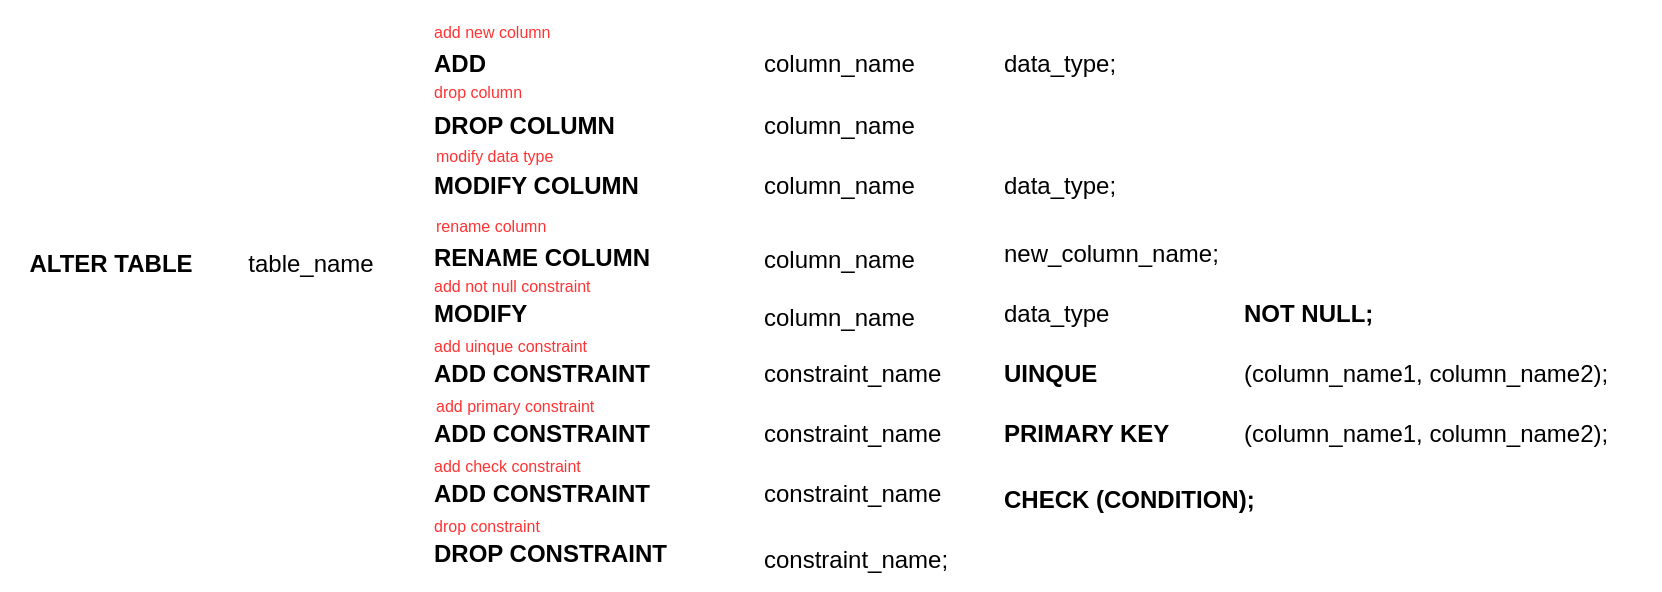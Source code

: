 <mxfile version="20.2.3" type="github">
  <diagram id="dC7NXSx_it3oJHQlv1fk" name="Page-1">
    <mxGraphModel dx="1038" dy="551" grid="1" gridSize="10" guides="1" tooltips="1" connect="1" arrows="1" fold="1" page="1" pageScale="1" pageWidth="850" pageHeight="1100" background="#FFFFFF" math="0" shadow="0">
      <root>
        <mxCell id="0" />
        <mxCell id="1" parent="0" />
        <mxCell id="bfCHgLprOgHbyDuz-wAr-1" value="&lt;b&gt;ALTER TABLE&lt;/b&gt;" style="text;html=1;align=center;verticalAlign=middle;resizable=0;points=[];autosize=1;strokeColor=none;fillColor=none;" parent="1" vertex="1">
          <mxGeometry x="20" y="165" width="110" height="30" as="geometry" />
        </mxCell>
        <mxCell id="bfCHgLprOgHbyDuz-wAr-3" value="table_name" style="text;html=1;align=center;verticalAlign=middle;resizable=0;points=[];autosize=1;strokeColor=none;fillColor=none;" parent="1" vertex="1">
          <mxGeometry x="130" y="165" width="90" height="30" as="geometry" />
        </mxCell>
        <mxCell id="bfCHgLprOgHbyDuz-wAr-4" value="&lt;b&gt;ADD&lt;/b&gt;" style="text;html=1;align=left;verticalAlign=middle;resizable=0;points=[];autosize=1;strokeColor=none;fillColor=none;" parent="1" vertex="1">
          <mxGeometry x="235" y="65" width="50" height="30" as="geometry" />
        </mxCell>
        <mxCell id="bfCHgLprOgHbyDuz-wAr-5" value="column_name" style="text;html=1;align=left;verticalAlign=middle;resizable=0;points=[];autosize=1;strokeColor=none;fillColor=none;" parent="1" vertex="1">
          <mxGeometry x="400" y="65" width="100" height="30" as="geometry" />
        </mxCell>
        <mxCell id="bfCHgLprOgHbyDuz-wAr-6" value="data_type;" style="text;html=1;align=left;verticalAlign=middle;resizable=0;points=[];autosize=1;strokeColor=none;fillColor=none;" parent="1" vertex="1">
          <mxGeometry x="520" y="65" width="80" height="30" as="geometry" />
        </mxCell>
        <mxCell id="bfCHgLprOgHbyDuz-wAr-7" value="&lt;b&gt;DROP COLUMN&lt;/b&gt;" style="text;html=1;align=left;verticalAlign=middle;resizable=0;points=[];autosize=1;strokeColor=none;fillColor=none;" parent="1" vertex="1">
          <mxGeometry x="235" y="96" width="110" height="30" as="geometry" />
        </mxCell>
        <mxCell id="bfCHgLprOgHbyDuz-wAr-8" value="column_name" style="text;html=1;align=left;verticalAlign=middle;resizable=0;points=[];autosize=1;strokeColor=none;fillColor=none;" parent="1" vertex="1">
          <mxGeometry x="400" y="96" width="100" height="30" as="geometry" />
        </mxCell>
        <mxCell id="bfCHgLprOgHbyDuz-wAr-10" value="&lt;b&gt;MODIFY COLUMN&lt;/b&gt;" style="text;html=1;align=left;verticalAlign=middle;resizable=0;points=[];autosize=1;strokeColor=none;fillColor=none;" parent="1" vertex="1">
          <mxGeometry x="235" y="126" width="130" height="30" as="geometry" />
        </mxCell>
        <mxCell id="bfCHgLprOgHbyDuz-wAr-11" value="column_name" style="text;html=1;align=left;verticalAlign=middle;resizable=0;points=[];autosize=1;strokeColor=none;fillColor=none;" parent="1" vertex="1">
          <mxGeometry x="400" y="126" width="100" height="30" as="geometry" />
        </mxCell>
        <mxCell id="bfCHgLprOgHbyDuz-wAr-12" value="data_type;" style="text;html=1;align=left;verticalAlign=middle;resizable=0;points=[];autosize=1;strokeColor=none;fillColor=none;" parent="1" vertex="1">
          <mxGeometry x="520" y="126" width="80" height="30" as="geometry" />
        </mxCell>
        <mxCell id="bfCHgLprOgHbyDuz-wAr-13" value="&lt;b&gt;MODIFY&lt;/b&gt;" style="text;html=1;align=left;verticalAlign=middle;resizable=0;points=[];autosize=1;strokeColor=none;fillColor=none;horizontal=1;" parent="1" vertex="1">
          <mxGeometry x="235" y="190" width="70" height="30" as="geometry" />
        </mxCell>
        <mxCell id="bfCHgLprOgHbyDuz-wAr-14" value="column_name" style="text;html=1;align=left;verticalAlign=middle;resizable=0;points=[];autosize=1;strokeColor=none;fillColor=none;horizontal=1;" parent="1" vertex="1">
          <mxGeometry x="400" y="192" width="100" height="30" as="geometry" />
        </mxCell>
        <mxCell id="bfCHgLprOgHbyDuz-wAr-15" value="data_type" style="text;html=1;align=left;verticalAlign=middle;resizable=0;points=[];autosize=1;strokeColor=none;fillColor=none;" parent="1" vertex="1">
          <mxGeometry x="520" y="190" width="80" height="30" as="geometry" />
        </mxCell>
        <mxCell id="bfCHgLprOgHbyDuz-wAr-16" value="&lt;b&gt;NOT NULL;&lt;/b&gt;" style="text;html=1;align=left;verticalAlign=middle;resizable=0;points=[];autosize=1;strokeColor=none;fillColor=none;" parent="1" vertex="1">
          <mxGeometry x="640" y="190" width="90" height="30" as="geometry" />
        </mxCell>
        <mxCell id="bfCHgLprOgHbyDuz-wAr-17" value="&lt;b&gt;ADD CONSTRAINT&lt;/b&gt;" style="text;html=1;align=left;verticalAlign=middle;resizable=0;points=[];autosize=1;strokeColor=none;fillColor=none;" parent="1" vertex="1">
          <mxGeometry x="235" y="220" width="130" height="30" as="geometry" />
        </mxCell>
        <mxCell id="bfCHgLprOgHbyDuz-wAr-18" value="(column_name1, column_name2);" style="text;html=1;align=left;verticalAlign=middle;resizable=0;points=[];autosize=1;strokeColor=none;fillColor=none;" parent="1" vertex="1">
          <mxGeometry x="640" y="220" width="210" height="30" as="geometry" />
        </mxCell>
        <mxCell id="bfCHgLprOgHbyDuz-wAr-21" value="constraint_name" style="text;html=1;align=left;verticalAlign=middle;resizable=0;points=[];autosize=1;strokeColor=none;fillColor=none;" parent="1" vertex="1">
          <mxGeometry x="400" y="220" width="110" height="30" as="geometry" />
        </mxCell>
        <mxCell id="bfCHgLprOgHbyDuz-wAr-22" value="&lt;b&gt;UINQUE&lt;/b&gt;" style="text;html=1;align=left;verticalAlign=middle;resizable=0;points=[];autosize=1;strokeColor=none;fillColor=none;" parent="1" vertex="1">
          <mxGeometry x="520" y="220" width="70" height="30" as="geometry" />
        </mxCell>
        <mxCell id="bfCHgLprOgHbyDuz-wAr-23" value="&lt;b&gt;ADD CONSTRAINT&lt;/b&gt;" style="text;html=1;align=left;verticalAlign=middle;resizable=0;points=[];autosize=1;strokeColor=none;fillColor=none;" parent="1" vertex="1">
          <mxGeometry x="235" y="280" width="130" height="30" as="geometry" />
        </mxCell>
        <mxCell id="bfCHgLprOgHbyDuz-wAr-25" value="constraint_name" style="text;html=1;align=left;verticalAlign=middle;resizable=0;points=[];autosize=1;strokeColor=none;fillColor=none;" parent="1" vertex="1">
          <mxGeometry x="400" y="280" width="110" height="30" as="geometry" />
        </mxCell>
        <mxCell id="bfCHgLprOgHbyDuz-wAr-26" value="&lt;b&gt;CHECK (CONDITION);&lt;/b&gt;" style="text;html=1;align=left;verticalAlign=middle;resizable=0;points=[];autosize=1;strokeColor=none;fillColor=none;" parent="1" vertex="1">
          <mxGeometry x="520" y="283" width="150" height="30" as="geometry" />
        </mxCell>
        <mxCell id="bfCHgLprOgHbyDuz-wAr-27" value="(column_name1, column_name2);" style="text;html=1;align=left;verticalAlign=middle;resizable=0;points=[];autosize=1;strokeColor=none;fillColor=none;" parent="1" vertex="1">
          <mxGeometry x="640" y="250" width="210" height="30" as="geometry" />
        </mxCell>
        <mxCell id="bfCHgLprOgHbyDuz-wAr-28" value="&lt;b&gt;PRIMARY KEY&lt;/b&gt;" style="text;html=1;align=left;verticalAlign=middle;resizable=0;points=[];autosize=1;strokeColor=none;fillColor=none;" parent="1" vertex="1">
          <mxGeometry x="520" y="250" width="110" height="30" as="geometry" />
        </mxCell>
        <mxCell id="bfCHgLprOgHbyDuz-wAr-29" value="constraint_name" style="text;html=1;align=left;verticalAlign=middle;resizable=0;points=[];autosize=1;strokeColor=none;fillColor=none;" parent="1" vertex="1">
          <mxGeometry x="400" y="250" width="110" height="30" as="geometry" />
        </mxCell>
        <mxCell id="bfCHgLprOgHbyDuz-wAr-30" value="&lt;b&gt;ADD CONSTRAINT&lt;/b&gt;" style="text;html=1;align=left;verticalAlign=middle;resizable=0;points=[];autosize=1;strokeColor=none;fillColor=none;" parent="1" vertex="1">
          <mxGeometry x="235" y="250" width="130" height="30" as="geometry" />
        </mxCell>
        <mxCell id="bfCHgLprOgHbyDuz-wAr-32" value="constraint_name;" style="text;html=1;align=left;verticalAlign=middle;resizable=0;points=[];autosize=1;strokeColor=none;fillColor=none;" parent="1" vertex="1">
          <mxGeometry x="400" y="313" width="120" height="30" as="geometry" />
        </mxCell>
        <mxCell id="bfCHgLprOgHbyDuz-wAr-33" value="&lt;b&gt;DROP CONSTRAINT&lt;/b&gt;" style="text;html=1;align=left;verticalAlign=middle;resizable=0;points=[];autosize=1;strokeColor=none;fillColor=none;" parent="1" vertex="1">
          <mxGeometry x="235" y="310" width="140" height="30" as="geometry" />
        </mxCell>
        <mxCell id="bfCHgLprOgHbyDuz-wAr-34" value="&lt;b&gt;RENAME COLUMN&lt;/b&gt;" style="text;html=1;align=left;verticalAlign=middle;resizable=0;points=[];autosize=1;strokeColor=none;fillColor=none;" parent="1" vertex="1">
          <mxGeometry x="235" y="162" width="130" height="30" as="geometry" />
        </mxCell>
        <mxCell id="bfCHgLprOgHbyDuz-wAr-35" value="column_name" style="text;html=1;align=left;verticalAlign=middle;resizable=0;points=[];autosize=1;strokeColor=none;fillColor=none;" parent="1" vertex="1">
          <mxGeometry x="400" y="163" width="100" height="30" as="geometry" />
        </mxCell>
        <mxCell id="bfCHgLprOgHbyDuz-wAr-36" value="new_column_name;" style="text;html=1;align=left;verticalAlign=middle;resizable=0;points=[];autosize=1;strokeColor=none;fillColor=none;" parent="1" vertex="1">
          <mxGeometry x="520" y="160" width="130" height="30" as="geometry" />
        </mxCell>
        <mxCell id="zm8ipmSz2n8aEdC5O1ra-1" value="&lt;font color=&quot;#ff3333&quot; style=&quot;font-size: 8px; line-height: 1.2;&quot;&gt;add new column&lt;/font&gt;" style="text;html=1;align=left;verticalAlign=middle;resizable=0;points=[];autosize=1;strokeColor=none;fillColor=none;" vertex="1" parent="1">
          <mxGeometry x="235" y="48" width="80" height="30" as="geometry" />
        </mxCell>
        <mxCell id="zm8ipmSz2n8aEdC5O1ra-2" value="&lt;font color=&quot;#ff3333&quot; style=&quot;font-size: 8px; line-height: 1.2;&quot;&gt;drop column&lt;/font&gt;" style="text;html=1;align=left;verticalAlign=middle;resizable=0;points=[];autosize=1;strokeColor=none;fillColor=none;" vertex="1" parent="1">
          <mxGeometry x="235" y="78" width="70" height="30" as="geometry" />
        </mxCell>
        <mxCell id="zm8ipmSz2n8aEdC5O1ra-3" value="&lt;font color=&quot;#ff3333&quot; style=&quot;font-size: 8px; line-height: 1.2;&quot;&gt;modify data type&lt;/font&gt;" style="text;html=1;align=left;verticalAlign=middle;resizable=0;points=[];autosize=1;strokeColor=none;fillColor=none;" vertex="1" parent="1">
          <mxGeometry x="236" y="110" width="80" height="30" as="geometry" />
        </mxCell>
        <mxCell id="zm8ipmSz2n8aEdC5O1ra-4" value="&lt;font color=&quot;#ff3333&quot; style=&quot;font-size: 8px; line-height: 1.2;&quot;&gt;rename column&lt;/font&gt;" style="text;html=1;align=left;verticalAlign=middle;resizable=0;points=[];autosize=1;strokeColor=none;fillColor=none;" vertex="1" parent="1">
          <mxGeometry x="236" y="145" width="80" height="30" as="geometry" />
        </mxCell>
        <mxCell id="zm8ipmSz2n8aEdC5O1ra-5" value="&lt;font color=&quot;#ff3333&quot; style=&quot;font-size: 8px; line-height: 1.2;&quot;&gt;add not null constraint&lt;/font&gt;" style="text;html=1;align=left;verticalAlign=middle;resizable=0;points=[];autosize=1;strokeColor=none;fillColor=none;" vertex="1" parent="1">
          <mxGeometry x="235" y="175" width="100" height="30" as="geometry" />
        </mxCell>
        <mxCell id="zm8ipmSz2n8aEdC5O1ra-6" value="&lt;font color=&quot;#ff3333&quot; style=&quot;font-size: 8px; line-height: 1.2;&quot;&gt;add uinque constraint&lt;/font&gt;" style="text;html=1;align=left;verticalAlign=middle;resizable=0;points=[];autosize=1;strokeColor=none;fillColor=none;" vertex="1" parent="1">
          <mxGeometry x="235" y="205" width="100" height="30" as="geometry" />
        </mxCell>
        <mxCell id="zm8ipmSz2n8aEdC5O1ra-7" value="&lt;font color=&quot;#ff3333&quot; style=&quot;font-size: 8px; line-height: 1.2;&quot;&gt;add primary constraint&lt;/font&gt;" style="text;html=1;align=left;verticalAlign=middle;resizable=0;points=[];autosize=1;strokeColor=none;fillColor=none;" vertex="1" parent="1">
          <mxGeometry x="236" y="235" width="100" height="30" as="geometry" />
        </mxCell>
        <mxCell id="zm8ipmSz2n8aEdC5O1ra-8" value="&lt;font color=&quot;#ff3333&quot; style=&quot;font-size: 8px; line-height: 1.2;&quot;&gt;add check constraint&lt;/font&gt;" style="text;html=1;align=left;verticalAlign=middle;resizable=0;points=[];autosize=1;strokeColor=none;fillColor=none;" vertex="1" parent="1">
          <mxGeometry x="235" y="265" width="100" height="30" as="geometry" />
        </mxCell>
        <mxCell id="zm8ipmSz2n8aEdC5O1ra-9" value="&lt;font color=&quot;#ff3333&quot; style=&quot;font-size: 8px; line-height: 1.2;&quot;&gt;drop constraint&lt;/font&gt;" style="text;html=1;align=left;verticalAlign=middle;resizable=0;points=[];autosize=1;strokeColor=none;fillColor=none;" vertex="1" parent="1">
          <mxGeometry x="235" y="295" width="80" height="30" as="geometry" />
        </mxCell>
      </root>
    </mxGraphModel>
  </diagram>
</mxfile>
